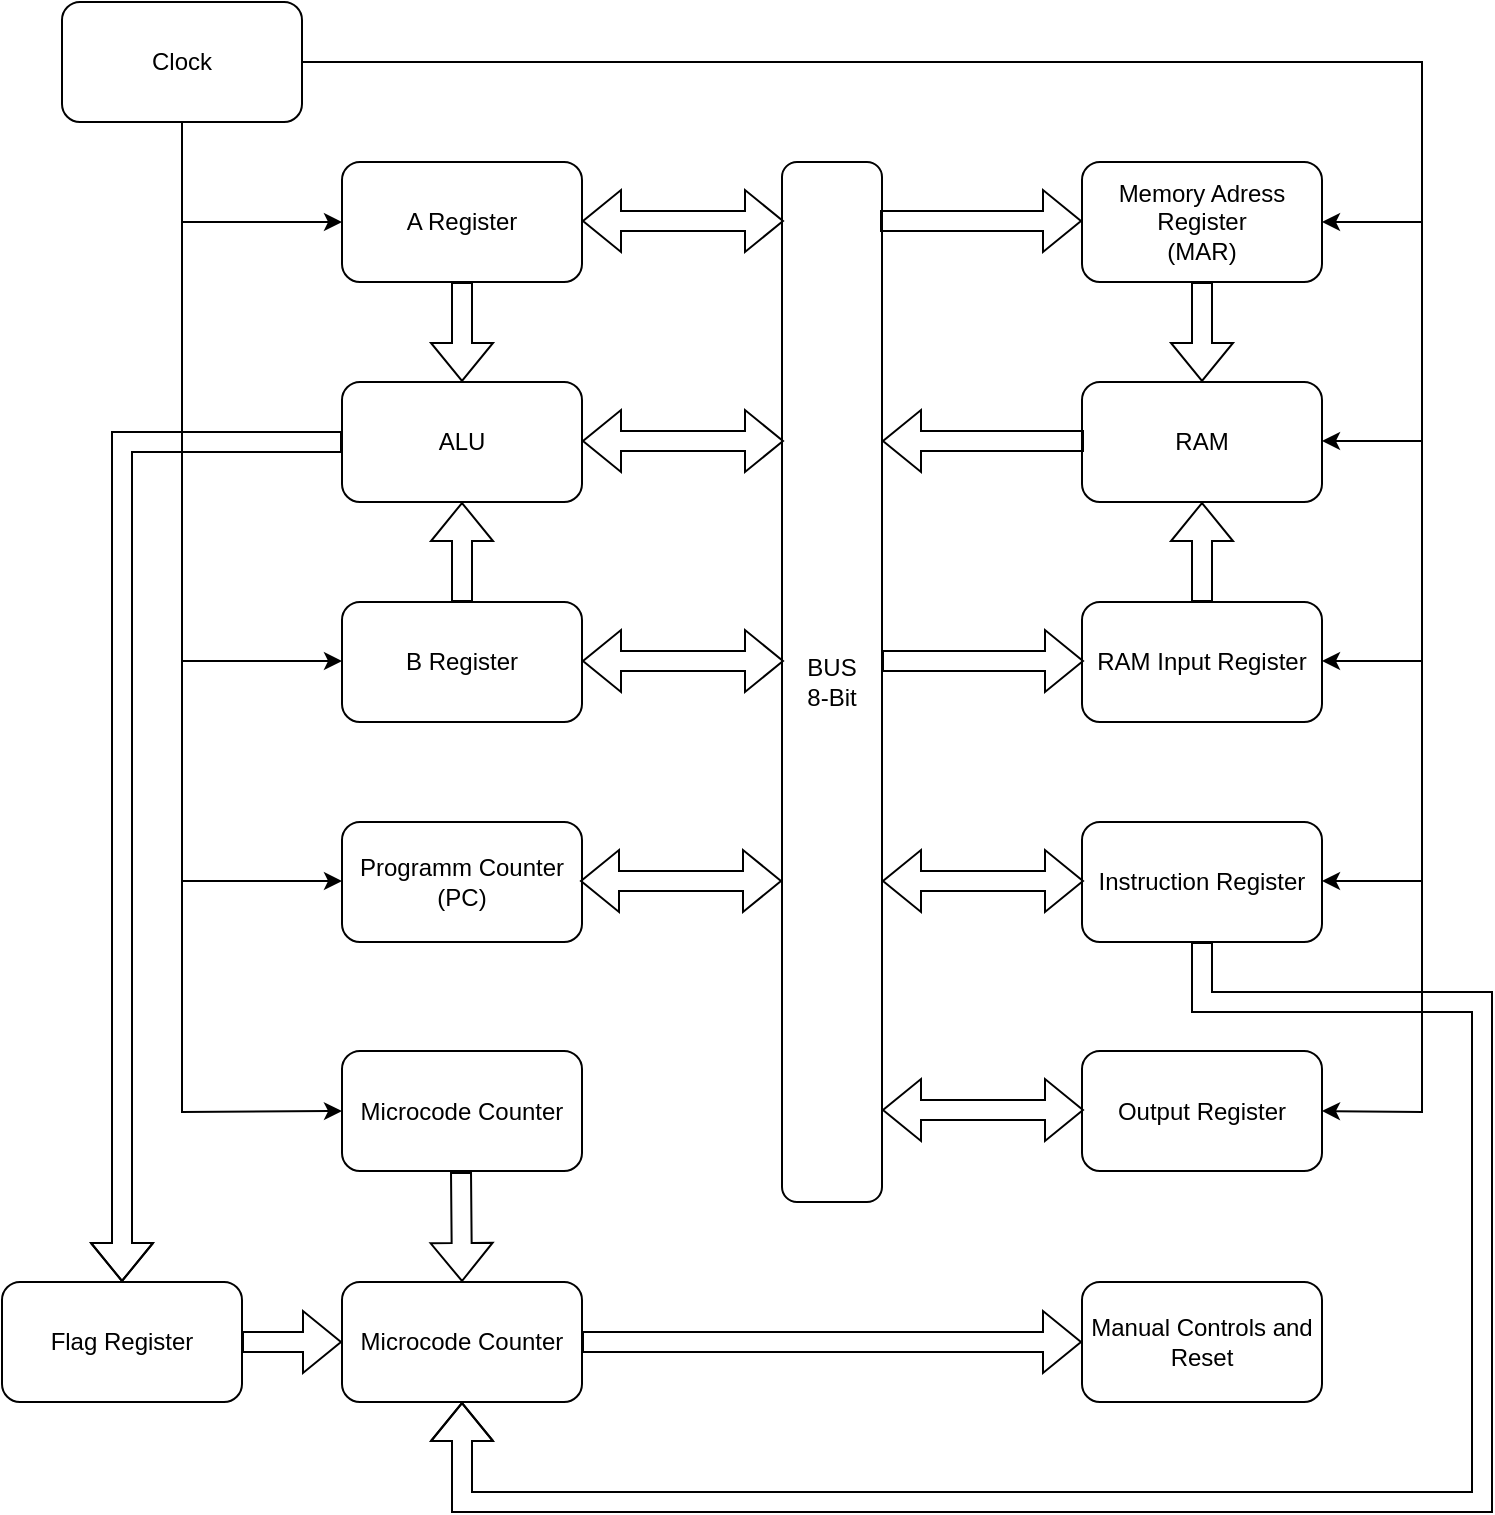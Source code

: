 <mxfile version="24.7.17">
  <diagram name="Page-1" id="CZ517b9ANIU1MZUylgAc">
    <mxGraphModel dx="1621" dy="627" grid="1" gridSize="10" guides="1" tooltips="1" connect="1" arrows="1" fold="1" page="1" pageScale="1" pageWidth="827" pageHeight="1169" math="0" shadow="0">
      <root>
        <mxCell id="0" />
        <mxCell id="1" parent="0" />
        <mxCell id="wCXjJY3LaD0lOcFTo8qy-1" value="A Register" style="rounded=1;whiteSpace=wrap;html=1;" vertex="1" parent="1">
          <mxGeometry x="140" y="80" width="120" height="60" as="geometry" />
        </mxCell>
        <mxCell id="wCXjJY3LaD0lOcFTo8qy-2" value="ALU" style="rounded=1;whiteSpace=wrap;html=1;" vertex="1" parent="1">
          <mxGeometry x="140" y="190" width="120" height="60" as="geometry" />
        </mxCell>
        <mxCell id="wCXjJY3LaD0lOcFTo8qy-3" value="B Register" style="rounded=1;whiteSpace=wrap;html=1;" vertex="1" parent="1">
          <mxGeometry x="140" y="300" width="120" height="60" as="geometry" />
        </mxCell>
        <mxCell id="wCXjJY3LaD0lOcFTo8qy-4" value="" style="shape=flexArrow;endArrow=classic;html=1;rounded=0;exitX=0.5;exitY=1;exitDx=0;exitDy=0;" edge="1" parent="1" source="wCXjJY3LaD0lOcFTo8qy-1" target="wCXjJY3LaD0lOcFTo8qy-2">
          <mxGeometry width="50" height="50" relative="1" as="geometry">
            <mxPoint x="380" y="340" as="sourcePoint" />
            <mxPoint x="430" y="290" as="targetPoint" />
          </mxGeometry>
        </mxCell>
        <mxCell id="wCXjJY3LaD0lOcFTo8qy-5" value="" style="shape=flexArrow;endArrow=classic;html=1;rounded=0;exitX=0.5;exitY=0;exitDx=0;exitDy=0;entryX=0.5;entryY=1;entryDx=0;entryDy=0;" edge="1" parent="1" source="wCXjJY3LaD0lOcFTo8qy-3" target="wCXjJY3LaD0lOcFTo8qy-2">
          <mxGeometry width="50" height="50" relative="1" as="geometry">
            <mxPoint x="380" y="340" as="sourcePoint" />
            <mxPoint x="430" y="290" as="targetPoint" />
          </mxGeometry>
        </mxCell>
        <mxCell id="wCXjJY3LaD0lOcFTo8qy-8" value="BUS&lt;div&gt;8-Bit&lt;/div&gt;" style="rounded=1;whiteSpace=wrap;html=1;direction=south;" vertex="1" parent="1">
          <mxGeometry x="360" y="80" width="50" height="520" as="geometry" />
        </mxCell>
        <mxCell id="wCXjJY3LaD0lOcFTo8qy-10" value="" style="shape=flexArrow;endArrow=classic;startArrow=classic;html=1;rounded=0;exitX=1;exitY=0.5;exitDx=0;exitDy=0;entryX=0.107;entryY=0.98;entryDx=0;entryDy=0;entryPerimeter=0;" edge="1" parent="1">
          <mxGeometry width="100" height="100" relative="1" as="geometry">
            <mxPoint x="260" y="219.5" as="sourcePoint" />
            <mxPoint x="361" y="219.5" as="targetPoint" />
          </mxGeometry>
        </mxCell>
        <mxCell id="wCXjJY3LaD0lOcFTo8qy-11" value="" style="shape=flexArrow;endArrow=classic;startArrow=classic;html=1;rounded=0;exitX=1;exitY=0.5;exitDx=0;exitDy=0;entryX=0.107;entryY=0.98;entryDx=0;entryDy=0;entryPerimeter=0;" edge="1" parent="1">
          <mxGeometry width="100" height="100" relative="1" as="geometry">
            <mxPoint x="260" y="329.5" as="sourcePoint" />
            <mxPoint x="361" y="329.5" as="targetPoint" />
          </mxGeometry>
        </mxCell>
        <mxCell id="wCXjJY3LaD0lOcFTo8qy-12" value="" style="shape=flexArrow;endArrow=classic;startArrow=classic;html=1;rounded=0;exitX=1;exitY=0.5;exitDx=0;exitDy=0;entryX=0.107;entryY=0.98;entryDx=0;entryDy=0;entryPerimeter=0;" edge="1" parent="1">
          <mxGeometry width="100" height="100" relative="1" as="geometry">
            <mxPoint x="260" y="109.5" as="sourcePoint" />
            <mxPoint x="361" y="109.5" as="targetPoint" />
          </mxGeometry>
        </mxCell>
        <mxCell id="wCXjJY3LaD0lOcFTo8qy-13" value="Programm Counter&lt;div&gt;(PC)&lt;/div&gt;" style="rounded=1;whiteSpace=wrap;html=1;" vertex="1" parent="1">
          <mxGeometry x="140" y="410" width="120" height="60" as="geometry" />
        </mxCell>
        <mxCell id="wCXjJY3LaD0lOcFTo8qy-14" value="" style="shape=flexArrow;endArrow=classic;startArrow=classic;html=1;rounded=0;exitX=1;exitY=0.5;exitDx=0;exitDy=0;entryX=0.107;entryY=0.98;entryDx=0;entryDy=0;entryPerimeter=0;" edge="1" parent="1">
          <mxGeometry width="100" height="100" relative="1" as="geometry">
            <mxPoint x="259" y="439.5" as="sourcePoint" />
            <mxPoint x="360" y="439.5" as="targetPoint" />
          </mxGeometry>
        </mxCell>
        <mxCell id="wCXjJY3LaD0lOcFTo8qy-15" value="Memory Adress Register&lt;div&gt;(MAR)&lt;/div&gt;" style="rounded=1;whiteSpace=wrap;html=1;" vertex="1" parent="1">
          <mxGeometry x="510" y="80" width="120" height="60" as="geometry" />
        </mxCell>
        <mxCell id="wCXjJY3LaD0lOcFTo8qy-16" value="" style="shape=flexArrow;endArrow=classic;startArrow=none;html=1;rounded=0;exitX=1;exitY=0.5;exitDx=0;exitDy=0;entryX=0.107;entryY=0.98;entryDx=0;entryDy=0;entryPerimeter=0;startFill=0;" edge="1" parent="1">
          <mxGeometry width="100" height="100" relative="1" as="geometry">
            <mxPoint x="409" y="109.5" as="sourcePoint" />
            <mxPoint x="510" y="109.5" as="targetPoint" />
          </mxGeometry>
        </mxCell>
        <mxCell id="wCXjJY3LaD0lOcFTo8qy-17" value="RAM" style="rounded=1;whiteSpace=wrap;html=1;" vertex="1" parent="1">
          <mxGeometry x="510" y="190" width="120" height="60" as="geometry" />
        </mxCell>
        <mxCell id="wCXjJY3LaD0lOcFTo8qy-19" value="" style="shape=flexArrow;endArrow=classic;startArrow=none;html=1;rounded=0;exitX=0.5;exitY=1;exitDx=0;exitDy=0;entryX=0.5;entryY=0;entryDx=0;entryDy=0;startFill=0;" edge="1" parent="1" source="wCXjJY3LaD0lOcFTo8qy-15" target="wCXjJY3LaD0lOcFTo8qy-17">
          <mxGeometry width="100" height="100" relative="1" as="geometry">
            <mxPoint x="450" y="310" as="sourcePoint" />
            <mxPoint x="551" y="310" as="targetPoint" />
          </mxGeometry>
        </mxCell>
        <mxCell id="wCXjJY3LaD0lOcFTo8qy-20" value="" style="shape=flexArrow;endArrow=none;startArrow=classic;html=1;rounded=0;exitX=1;exitY=0.5;exitDx=0;exitDy=0;entryX=0.107;entryY=0.98;entryDx=0;entryDy=0;entryPerimeter=0;endFill=0;" edge="1" parent="1">
          <mxGeometry width="100" height="100" relative="1" as="geometry">
            <mxPoint x="410" y="219.5" as="sourcePoint" />
            <mxPoint x="511" y="219.5" as="targetPoint" />
          </mxGeometry>
        </mxCell>
        <mxCell id="wCXjJY3LaD0lOcFTo8qy-21" value="RAM Input Register" style="rounded=1;whiteSpace=wrap;html=1;" vertex="1" parent="1">
          <mxGeometry x="510" y="300" width="120" height="60" as="geometry" />
        </mxCell>
        <mxCell id="wCXjJY3LaD0lOcFTo8qy-22" value="" style="shape=flexArrow;endArrow=classic;startArrow=none;html=1;rounded=0;exitX=1;exitY=0.5;exitDx=0;exitDy=0;entryX=0.107;entryY=0.98;entryDx=0;entryDy=0;entryPerimeter=0;startFill=0;" edge="1" parent="1">
          <mxGeometry width="100" height="100" relative="1" as="geometry">
            <mxPoint x="410" y="329.5" as="sourcePoint" />
            <mxPoint x="511" y="329.5" as="targetPoint" />
          </mxGeometry>
        </mxCell>
        <mxCell id="wCXjJY3LaD0lOcFTo8qy-23" value="" style="shape=flexArrow;endArrow=classic;startArrow=none;html=1;rounded=0;exitX=0.5;exitY=0;exitDx=0;exitDy=0;entryX=0.5;entryY=1;entryDx=0;entryDy=0;startFill=0;" edge="1" parent="1" source="wCXjJY3LaD0lOcFTo8qy-21" target="wCXjJY3LaD0lOcFTo8qy-17">
          <mxGeometry width="100" height="100" relative="1" as="geometry">
            <mxPoint x="420" y="339.5" as="sourcePoint" />
            <mxPoint x="521" y="339.5" as="targetPoint" />
          </mxGeometry>
        </mxCell>
        <mxCell id="wCXjJY3LaD0lOcFTo8qy-24" value="Instruction Register" style="rounded=1;whiteSpace=wrap;html=1;" vertex="1" parent="1">
          <mxGeometry x="510" y="410" width="120" height="60" as="geometry" />
        </mxCell>
        <mxCell id="wCXjJY3LaD0lOcFTo8qy-25" value="" style="shape=flexArrow;endArrow=classic;startArrow=classic;html=1;rounded=0;exitX=1;exitY=0.5;exitDx=0;exitDy=0;entryX=0.107;entryY=0.98;entryDx=0;entryDy=0;entryPerimeter=0;" edge="1" parent="1">
          <mxGeometry width="100" height="100" relative="1" as="geometry">
            <mxPoint x="410" y="439.5" as="sourcePoint" />
            <mxPoint x="511" y="439.5" as="targetPoint" />
          </mxGeometry>
        </mxCell>
        <mxCell id="wCXjJY3LaD0lOcFTo8qy-26" value="Microcode Counter" style="rounded=1;whiteSpace=wrap;html=1;" vertex="1" parent="1">
          <mxGeometry x="140" y="524.5" width="120" height="60" as="geometry" />
        </mxCell>
        <mxCell id="wCXjJY3LaD0lOcFTo8qy-27" value="Clock" style="rounded=1;whiteSpace=wrap;html=1;" vertex="1" parent="1">
          <mxGeometry width="120" height="60" as="geometry" />
        </mxCell>
        <mxCell id="wCXjJY3LaD0lOcFTo8qy-29" value="" style="endArrow=classic;html=1;rounded=0;exitX=1;exitY=0.5;exitDx=0;exitDy=0;entryX=1;entryY=0.5;entryDx=0;entryDy=0;" edge="1" parent="1" source="wCXjJY3LaD0lOcFTo8qy-27" target="wCXjJY3LaD0lOcFTo8qy-44">
          <mxGeometry width="50" height="50" relative="1" as="geometry">
            <mxPoint x="360" y="260" as="sourcePoint" />
            <mxPoint x="680" y="620" as="targetPoint" />
            <Array as="points">
              <mxPoint x="680" y="30" />
              <mxPoint x="680" y="555" />
            </Array>
          </mxGeometry>
        </mxCell>
        <mxCell id="wCXjJY3LaD0lOcFTo8qy-31" value="" style="endArrow=classic;html=1;rounded=0;entryX=1;entryY=0.5;entryDx=0;entryDy=0;" edge="1" parent="1" target="wCXjJY3LaD0lOcFTo8qy-15">
          <mxGeometry width="50" height="50" relative="1" as="geometry">
            <mxPoint x="680" y="110" as="sourcePoint" />
            <mxPoint x="410" y="210" as="targetPoint" />
          </mxGeometry>
        </mxCell>
        <mxCell id="wCXjJY3LaD0lOcFTo8qy-32" value="" style="endArrow=classic;html=1;rounded=0;entryX=1;entryY=0.5;entryDx=0;entryDy=0;" edge="1" parent="1">
          <mxGeometry width="50" height="50" relative="1" as="geometry">
            <mxPoint x="680" y="219.5" as="sourcePoint" />
            <mxPoint x="630" y="219.5" as="targetPoint" />
          </mxGeometry>
        </mxCell>
        <mxCell id="wCXjJY3LaD0lOcFTo8qy-33" value="" style="endArrow=classic;html=1;rounded=0;entryX=1;entryY=0.5;entryDx=0;entryDy=0;" edge="1" parent="1">
          <mxGeometry width="50" height="50" relative="1" as="geometry">
            <mxPoint x="680" y="329.5" as="sourcePoint" />
            <mxPoint x="630" y="329.5" as="targetPoint" />
          </mxGeometry>
        </mxCell>
        <mxCell id="wCXjJY3LaD0lOcFTo8qy-34" value="" style="endArrow=classic;html=1;rounded=0;entryX=1;entryY=0.5;entryDx=0;entryDy=0;" edge="1" parent="1">
          <mxGeometry width="50" height="50" relative="1" as="geometry">
            <mxPoint x="680" y="439.5" as="sourcePoint" />
            <mxPoint x="630" y="439.5" as="targetPoint" />
          </mxGeometry>
        </mxCell>
        <mxCell id="wCXjJY3LaD0lOcFTo8qy-36" value="" style="endArrow=classic;html=1;rounded=0;exitX=0.5;exitY=1;exitDx=0;exitDy=0;entryX=0;entryY=0.5;entryDx=0;entryDy=0;" edge="1" parent="1" source="wCXjJY3LaD0lOcFTo8qy-27" target="wCXjJY3LaD0lOcFTo8qy-26">
          <mxGeometry width="50" height="50" relative="1" as="geometry">
            <mxPoint x="360" y="350" as="sourcePoint" />
            <mxPoint x="60" y="600" as="targetPoint" />
            <Array as="points">
              <mxPoint x="60" y="555" />
            </Array>
          </mxGeometry>
        </mxCell>
        <mxCell id="wCXjJY3LaD0lOcFTo8qy-37" value="" style="endArrow=classic;html=1;rounded=0;" edge="1" parent="1" target="wCXjJY3LaD0lOcFTo8qy-1">
          <mxGeometry width="50" height="50" relative="1" as="geometry">
            <mxPoint x="60" y="110" as="sourcePoint" />
            <mxPoint x="410" y="300" as="targetPoint" />
          </mxGeometry>
        </mxCell>
        <mxCell id="wCXjJY3LaD0lOcFTo8qy-38" value="" style="endArrow=classic;html=1;rounded=0;" edge="1" parent="1">
          <mxGeometry width="50" height="50" relative="1" as="geometry">
            <mxPoint x="60" y="329.5" as="sourcePoint" />
            <mxPoint x="140" y="329.5" as="targetPoint" />
          </mxGeometry>
        </mxCell>
        <mxCell id="wCXjJY3LaD0lOcFTo8qy-39" value="" style="endArrow=classic;html=1;rounded=0;" edge="1" parent="1">
          <mxGeometry width="50" height="50" relative="1" as="geometry">
            <mxPoint x="60" y="439.5" as="sourcePoint" />
            <mxPoint x="140" y="439.5" as="targetPoint" />
          </mxGeometry>
        </mxCell>
        <mxCell id="wCXjJY3LaD0lOcFTo8qy-44" value="Output Register" style="rounded=1;whiteSpace=wrap;html=1;" vertex="1" parent="1">
          <mxGeometry x="510" y="524.5" width="120" height="60" as="geometry" />
        </mxCell>
        <mxCell id="wCXjJY3LaD0lOcFTo8qy-45" value="" style="shape=flexArrow;endArrow=classic;startArrow=classic;html=1;rounded=0;exitX=1;exitY=0.5;exitDx=0;exitDy=0;entryX=0.107;entryY=0.98;entryDx=0;entryDy=0;entryPerimeter=0;" edge="1" parent="1">
          <mxGeometry width="100" height="100" relative="1" as="geometry">
            <mxPoint x="410" y="554" as="sourcePoint" />
            <mxPoint x="511" y="554" as="targetPoint" />
          </mxGeometry>
        </mxCell>
        <mxCell id="wCXjJY3LaD0lOcFTo8qy-46" value="Microcode Counter" style="rounded=1;whiteSpace=wrap;html=1;" vertex="1" parent="1">
          <mxGeometry x="140" y="640" width="120" height="60" as="geometry" />
        </mxCell>
        <mxCell id="wCXjJY3LaD0lOcFTo8qy-48" value="" style="shape=flexArrow;endArrow=classic;html=1;rounded=0;exitX=0.5;exitY=1;exitDx=0;exitDy=0;entryX=0.5;entryY=0;entryDx=0;entryDy=0;" edge="1" parent="1" target="wCXjJY3LaD0lOcFTo8qy-46">
          <mxGeometry width="50" height="50" relative="1" as="geometry">
            <mxPoint x="199.5" y="585" as="sourcePoint" />
            <mxPoint x="199.5" y="635" as="targetPoint" />
          </mxGeometry>
        </mxCell>
        <mxCell id="wCXjJY3LaD0lOcFTo8qy-51" value="Manual Controls and Reset" style="rounded=1;whiteSpace=wrap;html=1;" vertex="1" parent="1">
          <mxGeometry x="510" y="640" width="120" height="60" as="geometry" />
        </mxCell>
        <mxCell id="wCXjJY3LaD0lOcFTo8qy-52" value="" style="shape=flexArrow;endArrow=classic;html=1;rounded=0;exitX=1;exitY=0.5;exitDx=0;exitDy=0;entryX=0;entryY=0.5;entryDx=0;entryDy=0;" edge="1" parent="1" source="wCXjJY3LaD0lOcFTo8qy-46" target="wCXjJY3LaD0lOcFTo8qy-51">
          <mxGeometry width="50" height="50" relative="1" as="geometry">
            <mxPoint x="209.5" y="595" as="sourcePoint" />
            <mxPoint x="210" y="650" as="targetPoint" />
          </mxGeometry>
        </mxCell>
        <mxCell id="wCXjJY3LaD0lOcFTo8qy-54" value="" style="shape=flexArrow;endArrow=classic;html=1;rounded=0;exitX=0.5;exitY=1;exitDx=0;exitDy=0;entryX=0.5;entryY=1;entryDx=0;entryDy=0;" edge="1" parent="1" source="wCXjJY3LaD0lOcFTo8qy-24" target="wCXjJY3LaD0lOcFTo8qy-46">
          <mxGeometry width="50" height="50" relative="1" as="geometry">
            <mxPoint x="270" y="680" as="sourcePoint" />
            <mxPoint x="520" y="680" as="targetPoint" />
            <Array as="points">
              <mxPoint x="570" y="500" />
              <mxPoint x="710" y="500" />
              <mxPoint x="710" y="750" />
              <mxPoint x="200" y="750" />
            </Array>
          </mxGeometry>
        </mxCell>
        <mxCell id="wCXjJY3LaD0lOcFTo8qy-55" value="Flag Register" style="rounded=1;whiteSpace=wrap;html=1;" vertex="1" parent="1">
          <mxGeometry x="-30" y="640" width="120" height="60" as="geometry" />
        </mxCell>
        <mxCell id="wCXjJY3LaD0lOcFTo8qy-56" value="" style="shape=flexArrow;endArrow=classic;html=1;rounded=0;exitX=1;exitY=0.5;exitDx=0;exitDy=0;entryX=0;entryY=0.5;entryDx=0;entryDy=0;" edge="1" parent="1" source="wCXjJY3LaD0lOcFTo8qy-55" target="wCXjJY3LaD0lOcFTo8qy-46">
          <mxGeometry width="50" height="50" relative="1" as="geometry">
            <mxPoint x="209.5" y="595" as="sourcePoint" />
            <mxPoint x="210" y="650" as="targetPoint" />
          </mxGeometry>
        </mxCell>
        <mxCell id="wCXjJY3LaD0lOcFTo8qy-57" value="" style="shape=flexArrow;endArrow=classic;html=1;rounded=0;exitX=0;exitY=0.5;exitDx=0;exitDy=0;entryX=0.5;entryY=0;entryDx=0;entryDy=0;" edge="1" parent="1" source="wCXjJY3LaD0lOcFTo8qy-2" target="wCXjJY3LaD0lOcFTo8qy-55">
          <mxGeometry width="50" height="50" relative="1" as="geometry">
            <mxPoint x="100" y="680" as="sourcePoint" />
            <mxPoint x="150" y="680" as="targetPoint" />
            <Array as="points">
              <mxPoint x="30" y="220" />
            </Array>
          </mxGeometry>
        </mxCell>
      </root>
    </mxGraphModel>
  </diagram>
</mxfile>
